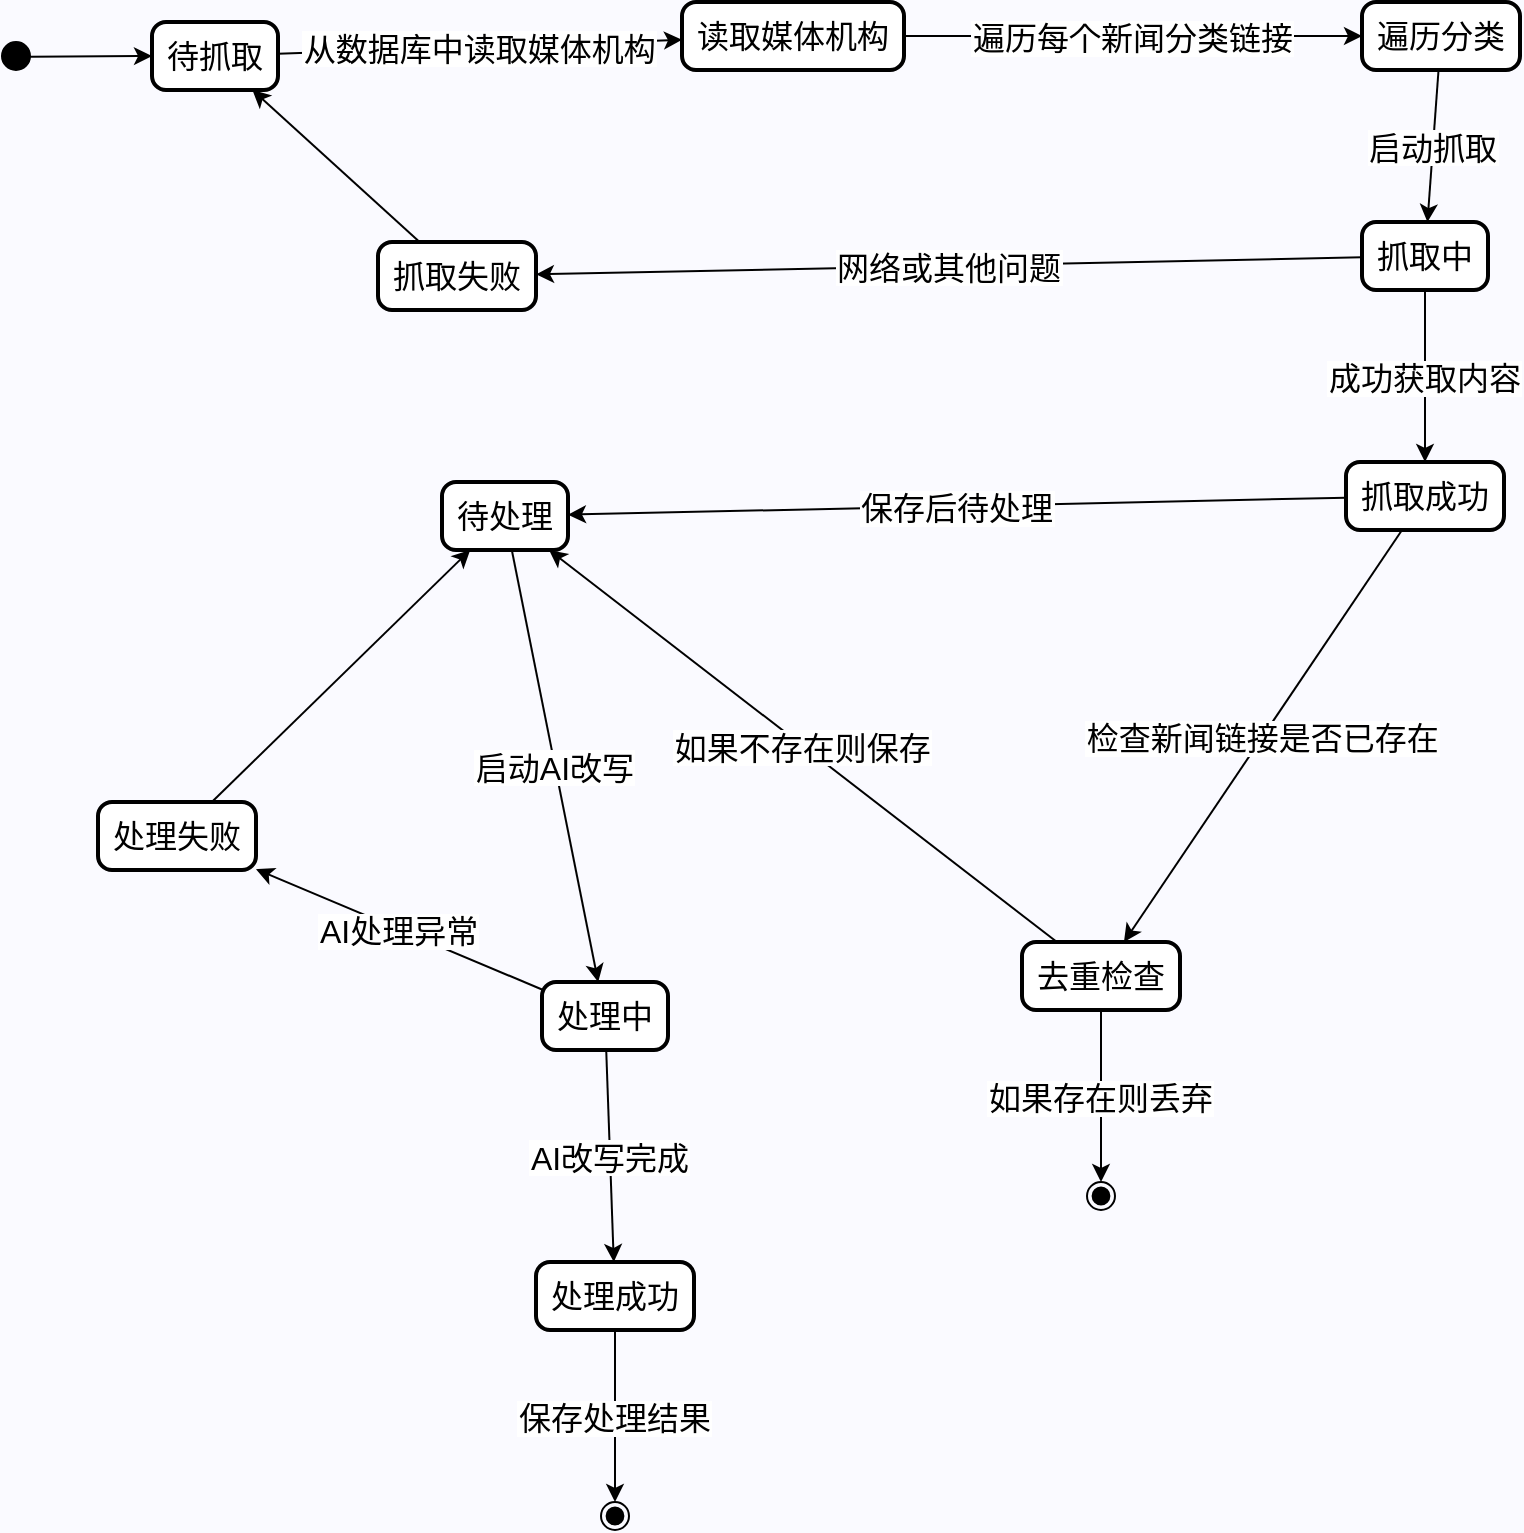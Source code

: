 <mxfile version="24.8.1">
  <diagram name="第 1 页" id="WUnpA_prbNP1kePUK91F">
    <mxGraphModel dx="1051" dy="784" grid="1" gridSize="10" guides="1" tooltips="1" connect="1" arrows="1" fold="1" page="1" pageScale="1" pageWidth="827" pageHeight="1169" background="#fafaff" math="0" shadow="0">
      <root>
        <mxCell id="0" />
        <mxCell id="1" parent="0" />
        <mxCell id="uXz-J41SPSmOiJoIax9k-2" value="" style="ellipse;fillColor=strokeColor;fontSize=16;" parent="1" vertex="1">
          <mxGeometry x="40" y="100" width="14" height="14" as="geometry" />
        </mxCell>
        <mxCell id="uXz-J41SPSmOiJoIax9k-3" value="待抓取" style="rounded=1;absoluteArcSize=1;arcSize=14;whiteSpace=wrap;strokeWidth=2;fontSize=16;" parent="1" vertex="1">
          <mxGeometry x="115" y="90" width="63" height="34" as="geometry" />
        </mxCell>
        <mxCell id="uXz-J41SPSmOiJoIax9k-4" value="读取媒体机构" style="rounded=1;absoluteArcSize=1;arcSize=14;whiteSpace=wrap;strokeWidth=2;fontSize=16;" parent="1" vertex="1">
          <mxGeometry x="380" y="80" width="111" height="34" as="geometry" />
        </mxCell>
        <mxCell id="uXz-J41SPSmOiJoIax9k-5" value="遍历分类" style="rounded=1;absoluteArcSize=1;arcSize=14;whiteSpace=wrap;strokeWidth=2;fontSize=16;" parent="1" vertex="1">
          <mxGeometry x="720" y="80" width="79" height="34" as="geometry" />
        </mxCell>
        <mxCell id="uXz-J41SPSmOiJoIax9k-6" value="抓取中" style="rounded=1;absoluteArcSize=1;arcSize=14;whiteSpace=wrap;strokeWidth=2;fontSize=16;" parent="1" vertex="1">
          <mxGeometry x="720" y="190" width="63" height="34" as="geometry" />
        </mxCell>
        <mxCell id="uXz-J41SPSmOiJoIax9k-7" value="抓取失败" style="rounded=1;absoluteArcSize=1;arcSize=14;whiteSpace=wrap;strokeWidth=2;fontSize=16;" parent="1" vertex="1">
          <mxGeometry x="228" y="200" width="79" height="34" as="geometry" />
        </mxCell>
        <mxCell id="uXz-J41SPSmOiJoIax9k-8" value="抓取成功" style="rounded=1;absoluteArcSize=1;arcSize=14;whiteSpace=wrap;strokeWidth=2;fontSize=16;" parent="1" vertex="1">
          <mxGeometry x="712" y="310" width="79" height="34" as="geometry" />
        </mxCell>
        <mxCell id="uXz-J41SPSmOiJoIax9k-9" value="待处理" style="rounded=1;absoluteArcSize=1;arcSize=14;whiteSpace=wrap;strokeWidth=2;fontSize=16;" parent="1" vertex="1">
          <mxGeometry x="260" y="320" width="63" height="34" as="geometry" />
        </mxCell>
        <mxCell id="uXz-J41SPSmOiJoIax9k-10" value="处理中" style="rounded=1;absoluteArcSize=1;arcSize=14;whiteSpace=wrap;strokeWidth=2;fontSize=16;" parent="1" vertex="1">
          <mxGeometry x="310" y="570" width="63" height="34" as="geometry" />
        </mxCell>
        <mxCell id="uXz-J41SPSmOiJoIax9k-11" value="处理失败" style="rounded=1;absoluteArcSize=1;arcSize=14;whiteSpace=wrap;strokeWidth=2;fontSize=16;" parent="1" vertex="1">
          <mxGeometry x="88" y="480" width="79" height="34" as="geometry" />
        </mxCell>
        <mxCell id="uXz-J41SPSmOiJoIax9k-12" value="处理成功" style="rounded=1;absoluteArcSize=1;arcSize=14;whiteSpace=wrap;strokeWidth=2;fontSize=16;" parent="1" vertex="1">
          <mxGeometry x="307" y="710" width="79" height="34" as="geometry" />
        </mxCell>
        <mxCell id="uXz-J41SPSmOiJoIax9k-14" value="去重检查" style="rounded=1;absoluteArcSize=1;arcSize=14;whiteSpace=wrap;strokeWidth=2;fontSize=16;" parent="1" vertex="1">
          <mxGeometry x="550" y="550" width="79" height="34" as="geometry" />
        </mxCell>
        <mxCell id="uXz-J41SPSmOiJoIax9k-15" value="" style="ellipse;shape=endState;fillColor=strokeColor;fontSize=16;" parent="1" vertex="1">
          <mxGeometry x="582.5" y="670" width="14" height="14" as="geometry" />
        </mxCell>
        <mxCell id="uXz-J41SPSmOiJoIax9k-16" value="" style="curved=1;startArrow=none;;rounded=0;fontSize=16;" parent="1" source="uXz-J41SPSmOiJoIax9k-2" target="uXz-J41SPSmOiJoIax9k-3" edge="1">
          <mxGeometry relative="1" as="geometry" />
        </mxCell>
        <mxCell id="uXz-J41SPSmOiJoIax9k-17" value="从数据库中读取媒体机构" style="curved=1;startArrow=none;;rounded=0;fontSize=16;" parent="1" source="uXz-J41SPSmOiJoIax9k-3" target="uXz-J41SPSmOiJoIax9k-4" edge="1">
          <mxGeometry relative="1" as="geometry" />
        </mxCell>
        <mxCell id="uXz-J41SPSmOiJoIax9k-18" value="遍历每个新闻分类链接" style="curved=1;startArrow=none;;rounded=0;fontSize=16;" parent="1" source="uXz-J41SPSmOiJoIax9k-4" target="uXz-J41SPSmOiJoIax9k-5" edge="1">
          <mxGeometry relative="1" as="geometry" />
        </mxCell>
        <mxCell id="uXz-J41SPSmOiJoIax9k-19" value="启动抓取" style="curved=1;startArrow=none;;rounded=0;fontSize=16;" parent="1" source="uXz-J41SPSmOiJoIax9k-5" target="uXz-J41SPSmOiJoIax9k-6" edge="1">
          <mxGeometry relative="1" as="geometry" />
        </mxCell>
        <mxCell id="uXz-J41SPSmOiJoIax9k-20" value="网络或其他问题" style="curved=1;startArrow=none;;rounded=0;fontSize=16;" parent="1" source="uXz-J41SPSmOiJoIax9k-6" target="uXz-J41SPSmOiJoIax9k-7" edge="1">
          <mxGeometry relative="1" as="geometry" />
        </mxCell>
        <mxCell id="uXz-J41SPSmOiJoIax9k-21" value="成功获取内容" style="curved=1;startArrow=none;;rounded=0;fontSize=16;" parent="1" source="uXz-J41SPSmOiJoIax9k-6" target="uXz-J41SPSmOiJoIax9k-8" edge="1">
          <mxGeometry relative="1" as="geometry" />
        </mxCell>
        <mxCell id="uXz-J41SPSmOiJoIax9k-22" value="保存后待处理" style="curved=1;startArrow=none;;rounded=0;fontSize=16;" parent="1" source="uXz-J41SPSmOiJoIax9k-8" target="uXz-J41SPSmOiJoIax9k-9" edge="1">
          <mxGeometry relative="1" as="geometry" />
        </mxCell>
        <mxCell id="uXz-J41SPSmOiJoIax9k-23" value="" style="curved=1;startArrow=none;;rounded=0;fontSize=16;" parent="1" source="uXz-J41SPSmOiJoIax9k-7" target="uXz-J41SPSmOiJoIax9k-3" edge="1">
          <mxGeometry relative="1" as="geometry" />
        </mxCell>
        <mxCell id="uXz-J41SPSmOiJoIax9k-24" value="启动AI改写" style="curved=1;startArrow=none;;rounded=0;fontSize=16;" parent="1" source="uXz-J41SPSmOiJoIax9k-9" target="uXz-J41SPSmOiJoIax9k-10" edge="1">
          <mxGeometry relative="1" as="geometry" />
        </mxCell>
        <mxCell id="uXz-J41SPSmOiJoIax9k-25" value="AI处理异常" style="curved=1;startArrow=none;;rounded=0;fontSize=16;" parent="1" source="uXz-J41SPSmOiJoIax9k-10" target="uXz-J41SPSmOiJoIax9k-11" edge="1">
          <mxGeometry relative="1" as="geometry" />
        </mxCell>
        <mxCell id="uXz-J41SPSmOiJoIax9k-26" value="AI改写完成" style="curved=1;startArrow=none;;rounded=0;fontSize=16;" parent="1" source="uXz-J41SPSmOiJoIax9k-10" target="uXz-J41SPSmOiJoIax9k-12" edge="1">
          <mxGeometry relative="1" as="geometry" />
        </mxCell>
        <mxCell id="uXz-J41SPSmOiJoIax9k-27" value="保存处理结果" style="curved=1;startArrow=none;;rounded=0;entryDx=0;entryDy=0;fontSize=16;" parent="1" source="uXz-J41SPSmOiJoIax9k-12" target="uXz-J41SPSmOiJoIax9k-96" edge="1">
          <mxGeometry relative="1" as="geometry">
            <mxPoint x="206.03" y="1011" as="targetPoint" />
          </mxGeometry>
        </mxCell>
        <mxCell id="uXz-J41SPSmOiJoIax9k-28" value="" style="curved=1;startArrow=none;;rounded=0;fontSize=16;" parent="1" source="uXz-J41SPSmOiJoIax9k-11" target="uXz-J41SPSmOiJoIax9k-9" edge="1">
          <mxGeometry relative="1" as="geometry" />
        </mxCell>
        <mxCell id="uXz-J41SPSmOiJoIax9k-29" value="检查新闻链接是否已存在" style="curved=1;startArrow=none;;rounded=0;fontSize=16;" parent="1" source="uXz-J41SPSmOiJoIax9k-8" target="uXz-J41SPSmOiJoIax9k-14" edge="1">
          <mxGeometry relative="1" as="geometry" />
        </mxCell>
        <mxCell id="uXz-J41SPSmOiJoIax9k-30" value="如果存在则丢弃" style="curved=1;startArrow=none;;rounded=0;fontSize=16;" parent="1" source="uXz-J41SPSmOiJoIax9k-14" target="uXz-J41SPSmOiJoIax9k-15" edge="1">
          <mxGeometry relative="1" as="geometry" />
        </mxCell>
        <mxCell id="uXz-J41SPSmOiJoIax9k-31" value="如果不存在则保存" style="curved=1;startArrow=none;;rounded=0;fontSize=16;" parent="1" source="uXz-J41SPSmOiJoIax9k-14" target="uXz-J41SPSmOiJoIax9k-9" edge="1">
          <mxGeometry relative="1" as="geometry" />
        </mxCell>
        <mxCell id="uXz-J41SPSmOiJoIax9k-96" value="" style="ellipse;shape=endState;fillColor=strokeColor;fontSize=16;" parent="1" vertex="1">
          <mxGeometry x="339.5" y="830" width="14" height="14" as="geometry" />
        </mxCell>
      </root>
    </mxGraphModel>
  </diagram>
</mxfile>
